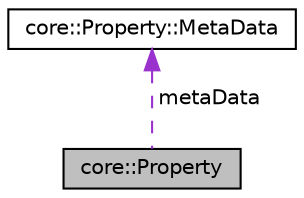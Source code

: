 digraph "core::Property"
{
 // LATEX_PDF_SIZE
  edge [fontname="Helvetica",fontsize="10",labelfontname="Helvetica",labelfontsize="10"];
  node [fontname="Helvetica",fontsize="10",shape=record];
  Node1 [label="core::Property",height=0.2,width=0.4,color="black", fillcolor="grey75", style="filled", fontcolor="black",tooltip=" "];
  Node2 -> Node1 [dir="back",color="darkorchid3",fontsize="10",style="dashed",label=" metaData" ,fontname="Helvetica"];
  Node2 [label="core::Property::MetaData",height=0.2,width=0.4,color="black", fillcolor="white", style="filled",URL="$d1/da5/structcore_1_1Property_1_1MetaData.html",tooltip=" "];
}
